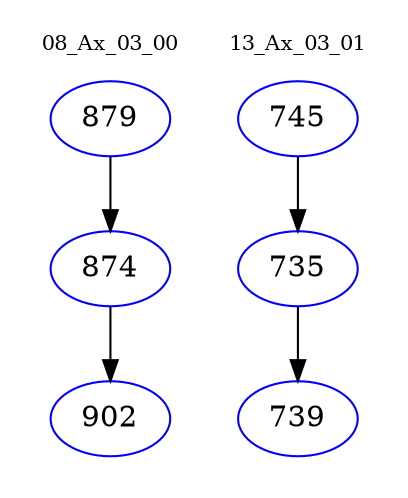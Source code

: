 digraph{
subgraph cluster_0 {
color = white
label = "08_Ax_03_00";
fontsize=10;
T0_879 [label="879", color="blue"]
T0_879 -> T0_874 [color="black"]
T0_874 [label="874", color="blue"]
T0_874 -> T0_902 [color="black"]
T0_902 [label="902", color="blue"]
}
subgraph cluster_1 {
color = white
label = "13_Ax_03_01";
fontsize=10;
T1_745 [label="745", color="blue"]
T1_745 -> T1_735 [color="black"]
T1_735 [label="735", color="blue"]
T1_735 -> T1_739 [color="black"]
T1_739 [label="739", color="blue"]
}
}
